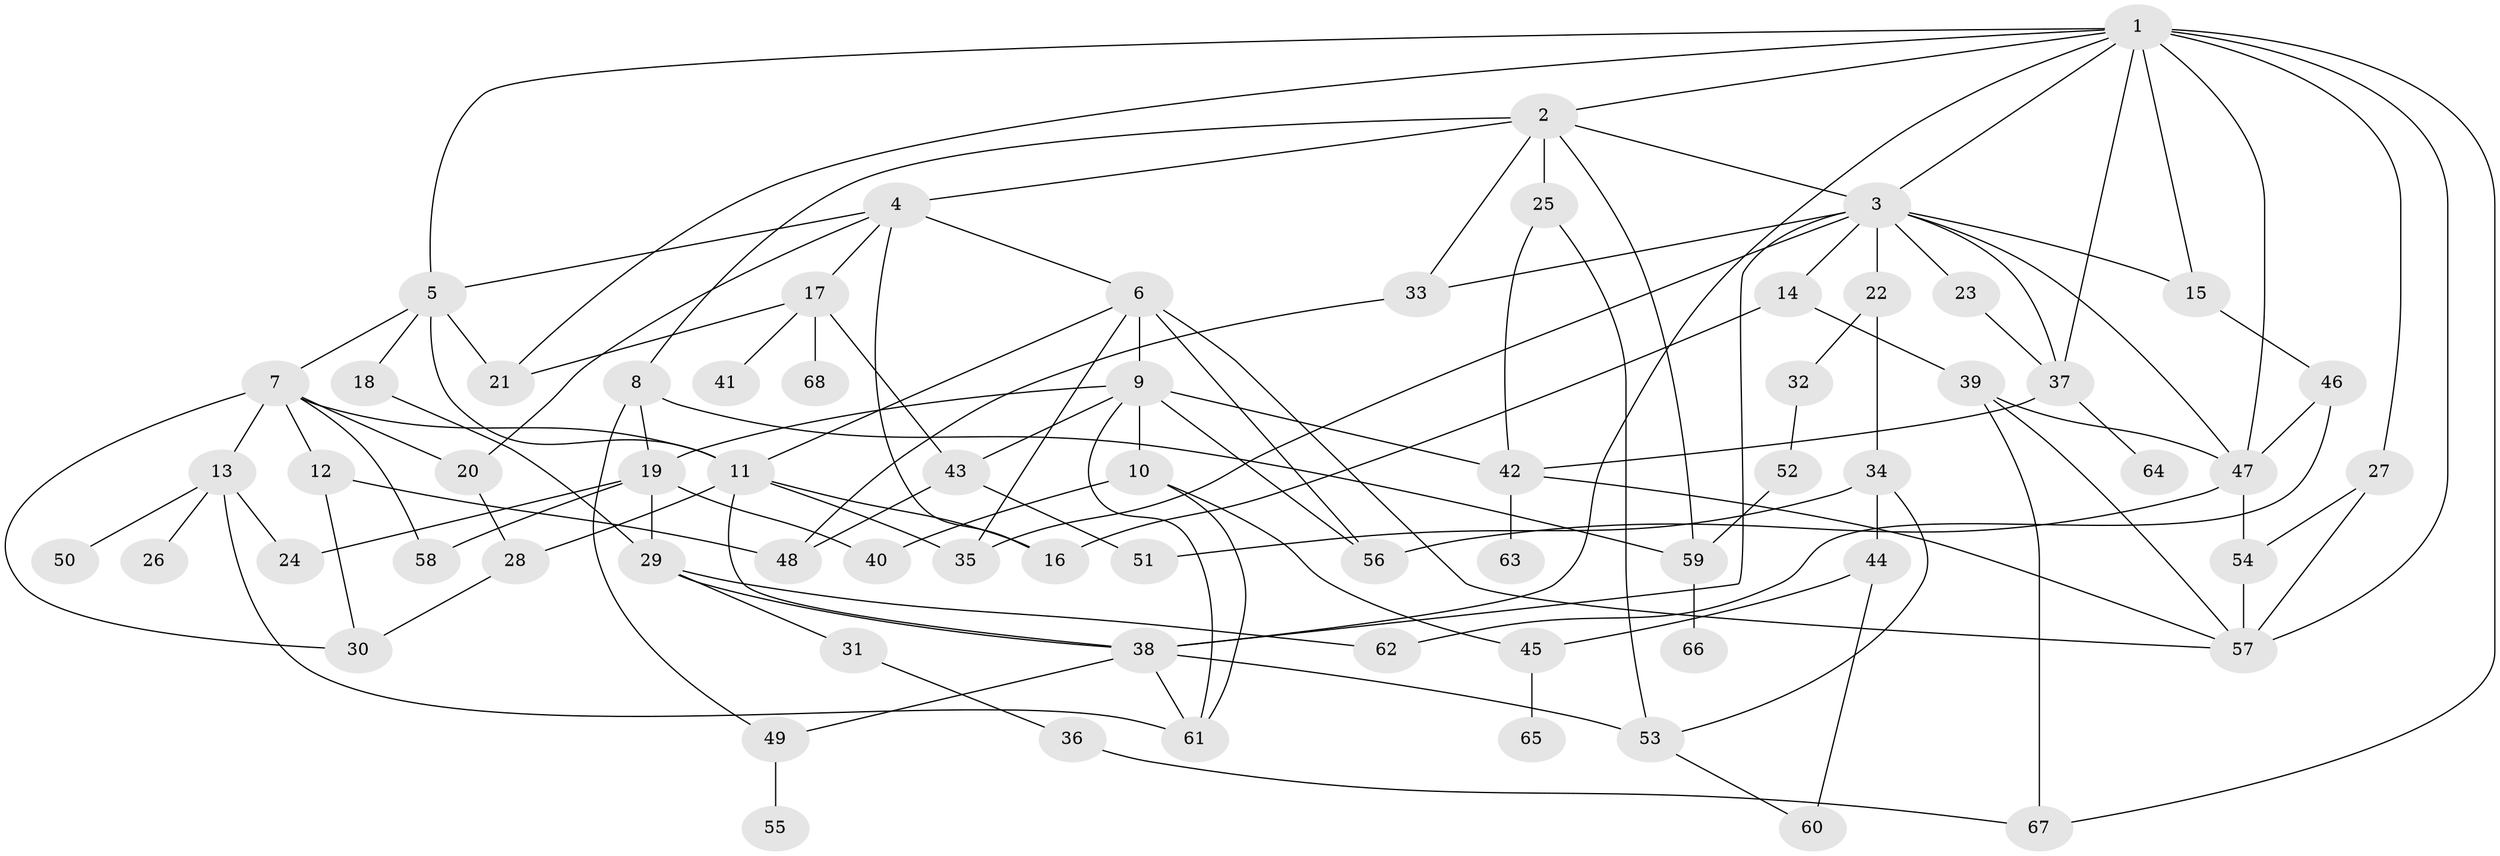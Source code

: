 // original degree distribution, {7: 0.014705882352941176, 5: 0.09558823529411764, 9: 0.014705882352941176, 8: 0.007352941176470588, 3: 0.22058823529411764, 6: 0.029411764705882353, 4: 0.1323529411764706, 1: 0.27205882352941174, 2: 0.21323529411764705}
// Generated by graph-tools (version 1.1) at 2025/34/03/09/25 02:34:33]
// undirected, 68 vertices, 123 edges
graph export_dot {
graph [start="1"]
  node [color=gray90,style=filled];
  1;
  2;
  3;
  4;
  5;
  6;
  7;
  8;
  9;
  10;
  11;
  12;
  13;
  14;
  15;
  16;
  17;
  18;
  19;
  20;
  21;
  22;
  23;
  24;
  25;
  26;
  27;
  28;
  29;
  30;
  31;
  32;
  33;
  34;
  35;
  36;
  37;
  38;
  39;
  40;
  41;
  42;
  43;
  44;
  45;
  46;
  47;
  48;
  49;
  50;
  51;
  52;
  53;
  54;
  55;
  56;
  57;
  58;
  59;
  60;
  61;
  62;
  63;
  64;
  65;
  66;
  67;
  68;
  1 -- 2 [weight=1.0];
  1 -- 3 [weight=1.0];
  1 -- 5 [weight=1.0];
  1 -- 15 [weight=1.0];
  1 -- 21 [weight=2.0];
  1 -- 27 [weight=1.0];
  1 -- 37 [weight=1.0];
  1 -- 38 [weight=1.0];
  1 -- 47 [weight=3.0];
  1 -- 57 [weight=1.0];
  1 -- 67 [weight=1.0];
  2 -- 3 [weight=1.0];
  2 -- 4 [weight=1.0];
  2 -- 8 [weight=1.0];
  2 -- 25 [weight=3.0];
  2 -- 33 [weight=1.0];
  2 -- 59 [weight=1.0];
  3 -- 14 [weight=1.0];
  3 -- 15 [weight=1.0];
  3 -- 22 [weight=1.0];
  3 -- 23 [weight=2.0];
  3 -- 33 [weight=2.0];
  3 -- 35 [weight=1.0];
  3 -- 37 [weight=1.0];
  3 -- 38 [weight=1.0];
  3 -- 47 [weight=1.0];
  4 -- 5 [weight=1.0];
  4 -- 6 [weight=1.0];
  4 -- 16 [weight=1.0];
  4 -- 17 [weight=1.0];
  4 -- 20 [weight=1.0];
  5 -- 7 [weight=1.0];
  5 -- 11 [weight=1.0];
  5 -- 18 [weight=1.0];
  5 -- 21 [weight=1.0];
  6 -- 9 [weight=2.0];
  6 -- 11 [weight=1.0];
  6 -- 35 [weight=1.0];
  6 -- 56 [weight=1.0];
  6 -- 57 [weight=1.0];
  7 -- 11 [weight=1.0];
  7 -- 12 [weight=2.0];
  7 -- 13 [weight=1.0];
  7 -- 20 [weight=1.0];
  7 -- 30 [weight=1.0];
  7 -- 58 [weight=1.0];
  8 -- 19 [weight=1.0];
  8 -- 49 [weight=1.0];
  8 -- 59 [weight=1.0];
  9 -- 10 [weight=1.0];
  9 -- 19 [weight=1.0];
  9 -- 42 [weight=1.0];
  9 -- 43 [weight=1.0];
  9 -- 56 [weight=1.0];
  9 -- 61 [weight=1.0];
  10 -- 40 [weight=1.0];
  10 -- 45 [weight=1.0];
  10 -- 61 [weight=1.0];
  11 -- 16 [weight=1.0];
  11 -- 28 [weight=1.0];
  11 -- 35 [weight=1.0];
  11 -- 38 [weight=1.0];
  12 -- 30 [weight=1.0];
  12 -- 48 [weight=1.0];
  13 -- 24 [weight=1.0];
  13 -- 26 [weight=1.0];
  13 -- 50 [weight=1.0];
  13 -- 61 [weight=1.0];
  14 -- 16 [weight=1.0];
  14 -- 39 [weight=1.0];
  15 -- 46 [weight=1.0];
  17 -- 21 [weight=1.0];
  17 -- 41 [weight=1.0];
  17 -- 43 [weight=1.0];
  17 -- 68 [weight=1.0];
  18 -- 29 [weight=1.0];
  19 -- 24 [weight=1.0];
  19 -- 29 [weight=1.0];
  19 -- 40 [weight=1.0];
  19 -- 58 [weight=1.0];
  20 -- 28 [weight=1.0];
  22 -- 32 [weight=1.0];
  22 -- 34 [weight=1.0];
  23 -- 37 [weight=1.0];
  25 -- 42 [weight=1.0];
  25 -- 53 [weight=1.0];
  27 -- 54 [weight=1.0];
  27 -- 57 [weight=1.0];
  28 -- 30 [weight=1.0];
  29 -- 31 [weight=1.0];
  29 -- 38 [weight=1.0];
  29 -- 62 [weight=1.0];
  31 -- 36 [weight=1.0];
  32 -- 52 [weight=1.0];
  33 -- 48 [weight=1.0];
  34 -- 44 [weight=1.0];
  34 -- 51 [weight=1.0];
  34 -- 53 [weight=1.0];
  36 -- 67 [weight=1.0];
  37 -- 42 [weight=1.0];
  37 -- 64 [weight=1.0];
  38 -- 49 [weight=1.0];
  38 -- 53 [weight=1.0];
  38 -- 61 [weight=1.0];
  39 -- 47 [weight=1.0];
  39 -- 57 [weight=1.0];
  39 -- 67 [weight=1.0];
  42 -- 57 [weight=1.0];
  42 -- 63 [weight=1.0];
  43 -- 48 [weight=1.0];
  43 -- 51 [weight=1.0];
  44 -- 45 [weight=1.0];
  44 -- 60 [weight=1.0];
  45 -- 65 [weight=1.0];
  46 -- 47 [weight=1.0];
  46 -- 62 [weight=1.0];
  47 -- 54 [weight=1.0];
  47 -- 56 [weight=1.0];
  49 -- 55 [weight=1.0];
  52 -- 59 [weight=1.0];
  53 -- 60 [weight=1.0];
  54 -- 57 [weight=2.0];
  59 -- 66 [weight=1.0];
}
